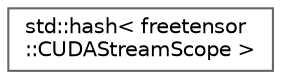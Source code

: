 digraph "Graphical Class Hierarchy"
{
 // LATEX_PDF_SIZE
  bgcolor="transparent";
  edge [fontname=Helvetica,fontsize=10,labelfontname=Helvetica,labelfontsize=10];
  node [fontname=Helvetica,fontsize=10,shape=box,height=0.2,width=0.4];
  rankdir="LR";
  Node0 [label="std::hash\< freetensor\l::CUDAStreamScope \>",height=0.2,width=0.4,color="grey40", fillcolor="white", style="filled",URL="$structstd_1_1hash_3_01freetensor_1_1CUDAStreamScope_01_4.html",tooltip=" "];
}
